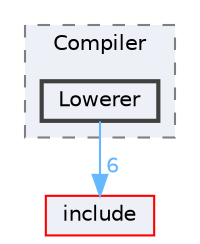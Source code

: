 digraph "/Users/fola/Documents/ArkScript/Ark/src/arkreactor/Compiler/Lowerer"
{
 // INTERACTIVE_SVG=YES
 // LATEX_PDF_SIZE
  bgcolor="transparent";
  edge [fontname=Helvetica,fontsize=10,labelfontname=Helvetica,labelfontsize=10];
  node [fontname=Helvetica,fontsize=10,shape=box,height=0.2,width=0.4];
  compound=true
  subgraph clusterdir_548d85becfdd8b4d1d64f6a452aea6ab {
    graph [ bgcolor="#edf0f7", pencolor="grey50", label="Compiler", fontname=Helvetica,fontsize=10 style="filled,dashed", URL="dir_548d85becfdd8b4d1d64f6a452aea6ab.html",tooltip=""]
  dir_ebd905692543c47940af1875878fb6a1 [label="Lowerer", fillcolor="#edf0f7", color="grey25", style="filled,bold", URL="dir_ebd905692543c47940af1875878fb6a1.html",tooltip=""];
  }
  dir_d44c64559bbebec7f509842c48db8b23 [label="include", fillcolor="#edf0f7", color="red", style="filled", URL="dir_d44c64559bbebec7f509842c48db8b23.html",tooltip=""];
  dir_ebd905692543c47940af1875878fb6a1->dir_d44c64559bbebec7f509842c48db8b23 [headlabel="6", labeldistance=1.5 headhref="dir_000018_000014.html" href="dir_000018_000014.html" color="steelblue1" fontcolor="steelblue1"];
}

